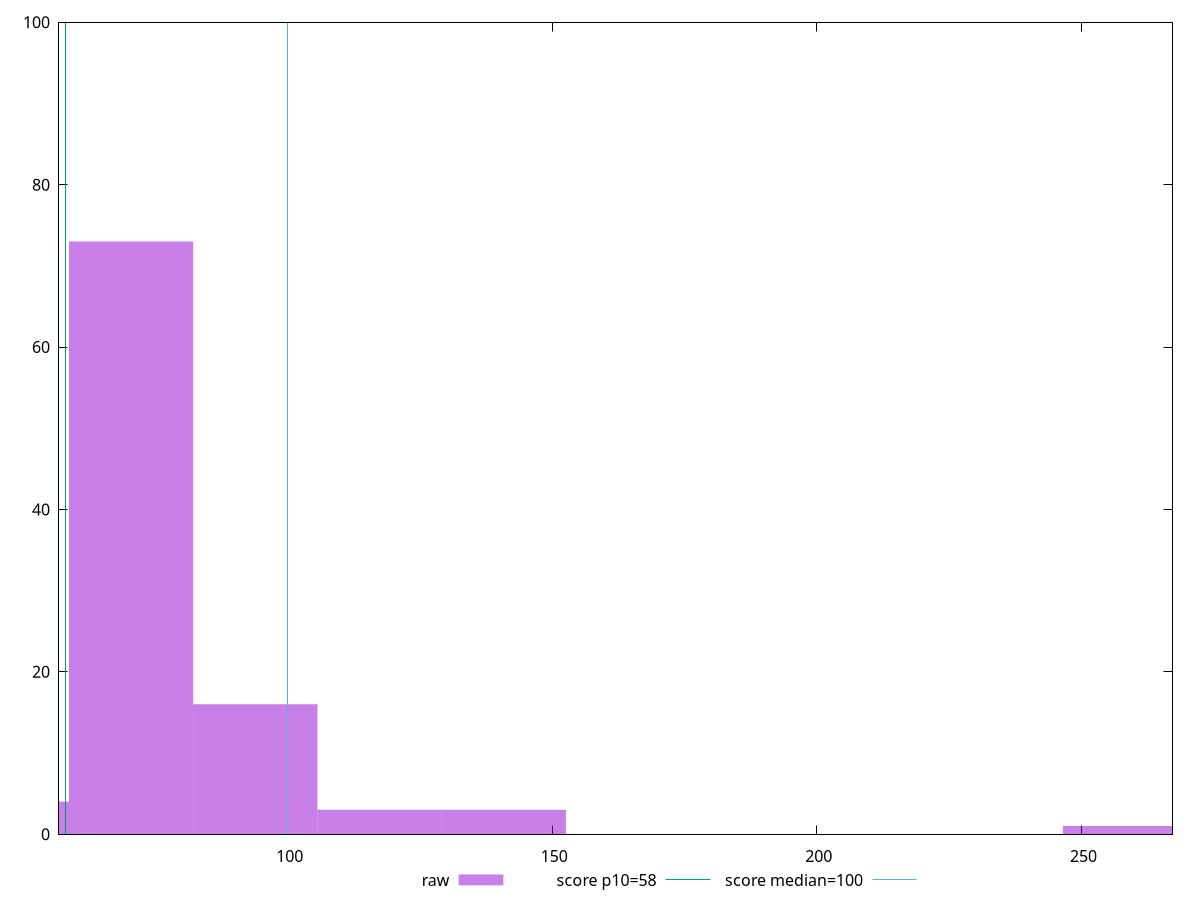 reset

$raw <<EOF
70.42568865659862 73
46.95045910439908 4
117.3761477609977 3
93.90091820879816 16
140.85137731319725 3
258.22752507419494 1
EOF

set key outside below
set boxwidth 23.47522955219954
set xrange [56.800000000000004:267.2]
set yrange [0:100]
set trange [0:100]
set style fill transparent solid 0.5 noborder

set parametric
set terminal svg size 640, 490 enhanced background rgb 'white'
set output "reprap/estimated-input-latency/samples/pages+cached+noexternal/raw/histogram.svg"

plot $raw title "raw" with boxes, \
     58,t title "score p10=58", \
     100,t title "score median=100"

reset
